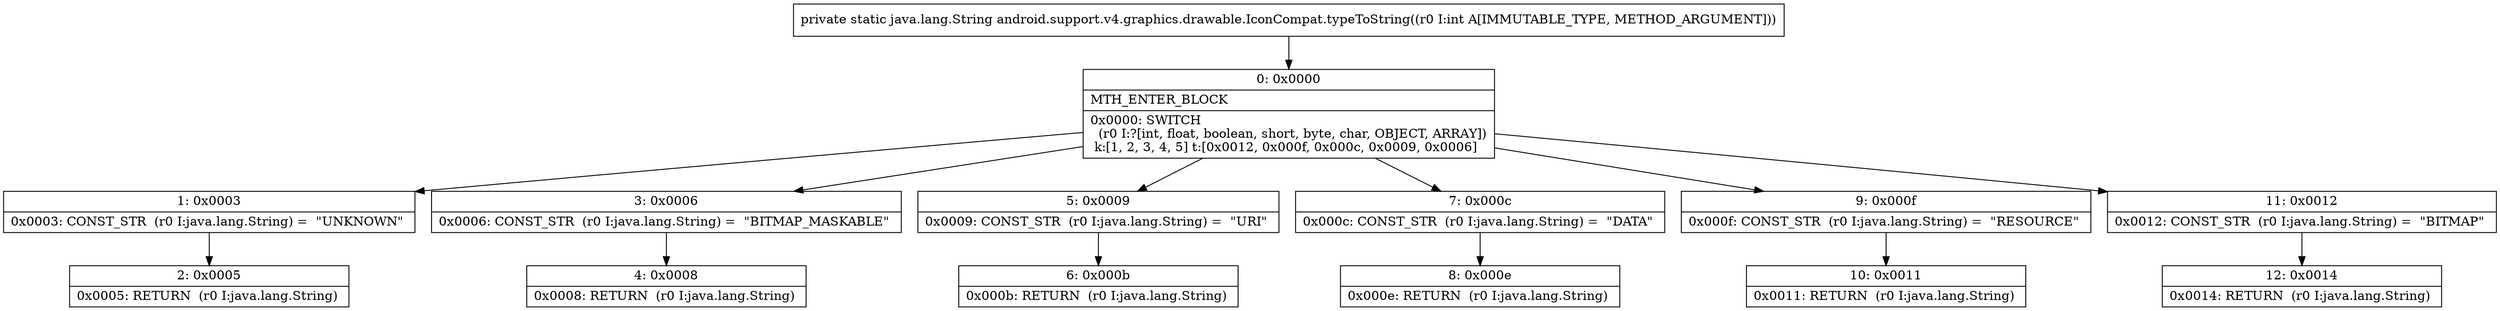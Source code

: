 digraph "CFG forandroid.support.v4.graphics.drawable.IconCompat.typeToString(I)Ljava\/lang\/String;" {
Node_0 [shape=record,label="{0\:\ 0x0000|MTH_ENTER_BLOCK\l|0x0000: SWITCH  \l  (r0 I:?[int, float, boolean, short, byte, char, OBJECT, ARRAY])\l k:[1, 2, 3, 4, 5] t:[0x0012, 0x000f, 0x000c, 0x0009, 0x0006] \l}"];
Node_1 [shape=record,label="{1\:\ 0x0003|0x0003: CONST_STR  (r0 I:java.lang.String) =  \"UNKNOWN\" \l}"];
Node_2 [shape=record,label="{2\:\ 0x0005|0x0005: RETURN  (r0 I:java.lang.String) \l}"];
Node_3 [shape=record,label="{3\:\ 0x0006|0x0006: CONST_STR  (r0 I:java.lang.String) =  \"BITMAP_MASKABLE\" \l}"];
Node_4 [shape=record,label="{4\:\ 0x0008|0x0008: RETURN  (r0 I:java.lang.String) \l}"];
Node_5 [shape=record,label="{5\:\ 0x0009|0x0009: CONST_STR  (r0 I:java.lang.String) =  \"URI\" \l}"];
Node_6 [shape=record,label="{6\:\ 0x000b|0x000b: RETURN  (r0 I:java.lang.String) \l}"];
Node_7 [shape=record,label="{7\:\ 0x000c|0x000c: CONST_STR  (r0 I:java.lang.String) =  \"DATA\" \l}"];
Node_8 [shape=record,label="{8\:\ 0x000e|0x000e: RETURN  (r0 I:java.lang.String) \l}"];
Node_9 [shape=record,label="{9\:\ 0x000f|0x000f: CONST_STR  (r0 I:java.lang.String) =  \"RESOURCE\" \l}"];
Node_10 [shape=record,label="{10\:\ 0x0011|0x0011: RETURN  (r0 I:java.lang.String) \l}"];
Node_11 [shape=record,label="{11\:\ 0x0012|0x0012: CONST_STR  (r0 I:java.lang.String) =  \"BITMAP\" \l}"];
Node_12 [shape=record,label="{12\:\ 0x0014|0x0014: RETURN  (r0 I:java.lang.String) \l}"];
MethodNode[shape=record,label="{private static java.lang.String android.support.v4.graphics.drawable.IconCompat.typeToString((r0 I:int A[IMMUTABLE_TYPE, METHOD_ARGUMENT])) }"];
MethodNode -> Node_0;
Node_0 -> Node_1;
Node_0 -> Node_3;
Node_0 -> Node_5;
Node_0 -> Node_7;
Node_0 -> Node_9;
Node_0 -> Node_11;
Node_1 -> Node_2;
Node_3 -> Node_4;
Node_5 -> Node_6;
Node_7 -> Node_8;
Node_9 -> Node_10;
Node_11 -> Node_12;
}

